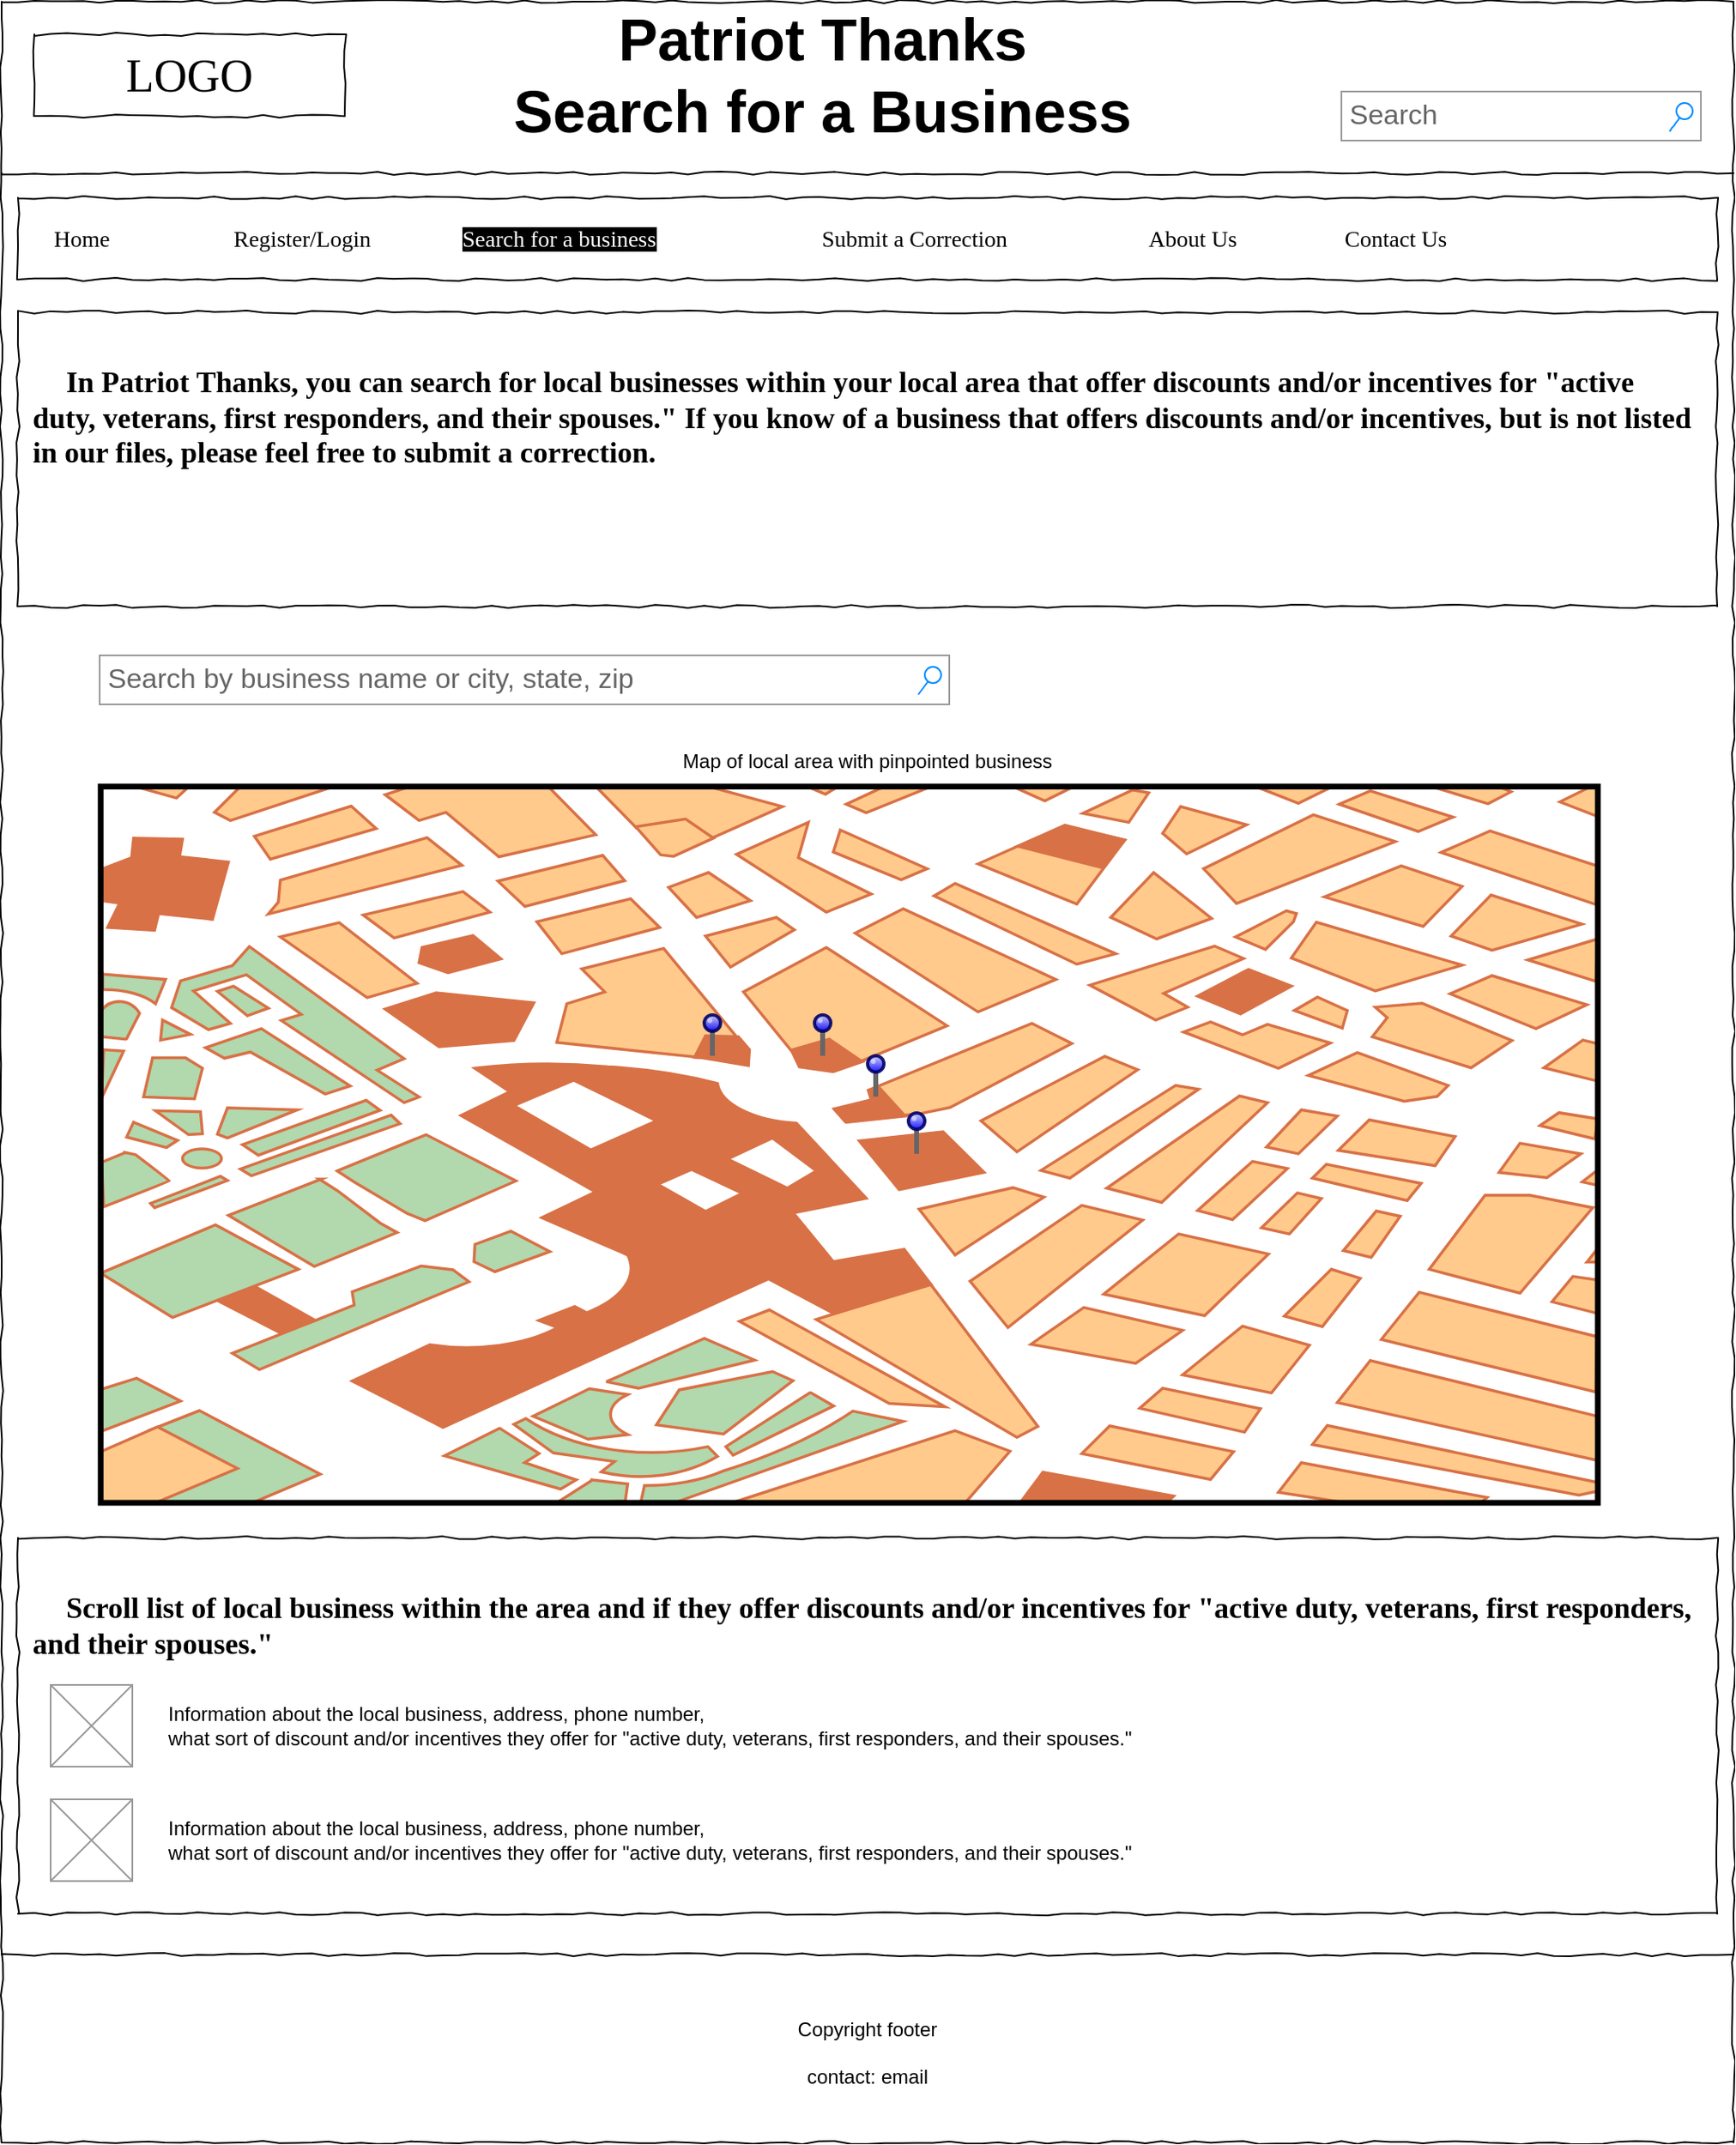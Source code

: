 <mxfile version="24.7.8">
  <diagram name="Page-1" id="03018318-947c-dd8e-b7a3-06fadd420f32">
    <mxGraphModel dx="1120" dy="532" grid="1" gridSize="10" guides="1" tooltips="1" connect="1" arrows="1" fold="1" page="1" pageScale="1" pageWidth="1100" pageHeight="850" background="none" math="0" shadow="0">
      <root>
        <mxCell id="0" />
        <mxCell id="1" parent="0" />
        <mxCell id="677b7b8949515195-1" value="" style="whiteSpace=wrap;html=1;rounded=0;shadow=0;labelBackgroundColor=none;strokeColor=#000000;strokeWidth=1;fillColor=none;fontFamily=Verdana;fontSize=12;fontColor=#000000;align=center;comic=1;" parent="1" vertex="1">
          <mxGeometry x="20" y="40" width="1060" height="1310" as="geometry" />
        </mxCell>
        <mxCell id="677b7b8949515195-2" value="LOGO" style="whiteSpace=wrap;html=1;rounded=0;shadow=0;labelBackgroundColor=none;strokeWidth=1;fontFamily=Verdana;fontSize=28;align=center;comic=1;" parent="1" vertex="1">
          <mxGeometry x="40" y="60" width="190" height="50" as="geometry" />
        </mxCell>
        <mxCell id="677b7b8949515195-3" value="Search" style="strokeWidth=1;shadow=0;dashed=0;align=center;html=1;shape=mxgraph.mockup.forms.searchBox;strokeColor=#999999;mainText=;strokeColor2=#008cff;fontColor=#666666;fontSize=17;align=left;spacingLeft=3;rounded=0;labelBackgroundColor=none;comic=1;" parent="1" vertex="1">
          <mxGeometry x="840" y="95" width="220" height="30" as="geometry" />
        </mxCell>
        <mxCell id="677b7b8949515195-9" value="" style="line;strokeWidth=1;html=1;rounded=0;shadow=0;labelBackgroundColor=none;fillColor=none;fontFamily=Verdana;fontSize=14;fontColor=#000000;align=center;comic=1;" parent="1" vertex="1">
          <mxGeometry x="20" y="140" width="1060" height="10" as="geometry" />
        </mxCell>
        <mxCell id="677b7b8949515195-10" value="" style="whiteSpace=wrap;html=1;rounded=0;shadow=0;labelBackgroundColor=none;strokeWidth=1;fillColor=none;fontFamily=Verdana;fontSize=12;align=center;comic=1;" parent="1" vertex="1">
          <mxGeometry x="30" y="160" width="1040" height="50" as="geometry" />
        </mxCell>
        <mxCell id="677b7b8949515195-11" value="Home" style="text;html=1;points=[];align=left;verticalAlign=top;spacingTop=-4;fontSize=14;fontFamily=Verdana" parent="1" vertex="1">
          <mxGeometry x="50" y="175" width="60" height="20" as="geometry" />
        </mxCell>
        <mxCell id="677b7b8949515195-12" value="Register/Login" style="text;html=1;points=[];align=left;verticalAlign=top;spacingTop=-4;fontSize=14;fontFamily=Verdana" parent="1" vertex="1">
          <mxGeometry x="160" y="175" width="120" height="20" as="geometry" />
        </mxCell>
        <mxCell id="677b7b8949515195-14" value="&lt;span style=&quot;background-color: rgb(0, 0, 0);&quot;&gt;&lt;font color=&quot;#ffffff&quot;&gt;Search for a business&lt;/font&gt;&lt;/span&gt;" style="text;html=1;points=[];align=left;verticalAlign=top;spacingTop=-4;fontSize=14;fontFamily=Verdana" parent="1" vertex="1">
          <mxGeometry x="300" y="175" width="160" height="20" as="geometry" />
        </mxCell>
        <mxCell id="677b7b8949515195-15" value="&lt;div style=&quot;text-align: justify&quot;&gt;&lt;p style=&quot;font-size: large; font-family: &amp;quot;Times New Roman&amp;quot;, Times, serif; text-indent: 2%; font-weight: 700; text-align: start;&quot; class=&quot;paragraph_style&quot;&gt;In Patriot Thanks, you can search for local businesses within your local area that offer discounts and/or incentives for&amp;nbsp;&lt;span style=&quot;background-color: initial;&quot;&gt;&quot;active duty, veterans, first responders, and their spouses.&quot; If you know of a business that offers discounts and/or incentives, but is not listed in our files, please feel free to submit a correction.&amp;nbsp;&lt;/span&gt;&lt;/p&gt;&lt;/div&gt;" style="whiteSpace=wrap;html=1;rounded=0;shadow=0;labelBackgroundColor=none;strokeWidth=1;fillColor=none;fontFamily=Verdana;fontSize=12;align=center;verticalAlign=top;spacing=10;comic=1;" parent="1" vertex="1">
          <mxGeometry x="30" y="230" width="1040" height="180" as="geometry" />
        </mxCell>
        <mxCell id="ubhy5sFj4Xcip8Dqailu-1" value="&lt;b&gt;&lt;font style=&quot;font-size: 36px;&quot;&gt;Patriot Thanks&lt;/font&gt;&lt;/b&gt;&lt;div&gt;&lt;span style=&quot;font-size: 36px;&quot;&gt;&lt;b&gt;Search for a Business&lt;/b&gt;&lt;/span&gt;&lt;/div&gt;" style="text;html=1;align=center;verticalAlign=middle;whiteSpace=wrap;rounded=0;" parent="1" vertex="1">
          <mxGeometry x="330" y="52.5" width="385" height="65" as="geometry" />
        </mxCell>
        <mxCell id="ubhy5sFj4Xcip8Dqailu-2" value="Submit a Correction" style="text;html=1;points=[];align=left;verticalAlign=top;spacingTop=-4;fontSize=14;fontFamily=Verdana" parent="1" vertex="1">
          <mxGeometry x="520" y="175" width="160" height="20" as="geometry" />
        </mxCell>
        <mxCell id="ubhy5sFj4Xcip8Dqailu-3" value="About Us" style="text;html=1;points=[];align=left;verticalAlign=top;spacingTop=-4;fontSize=14;fontFamily=Verdana" parent="1" vertex="1">
          <mxGeometry x="720" y="175" width="60" height="20" as="geometry" />
        </mxCell>
        <mxCell id="ubhy5sFj4Xcip8Dqailu-4" value="Contact Us" style="text;html=1;points=[];align=left;verticalAlign=top;spacingTop=-4;fontSize=14;fontFamily=Verdana" parent="1" vertex="1">
          <mxGeometry x="840" y="175" width="60" height="20" as="geometry" />
        </mxCell>
        <mxCell id="ubhy5sFj4Xcip8Dqailu-5" value="" style="line;strokeWidth=1;html=1;rounded=0;shadow=0;labelBackgroundColor=none;fillColor=none;fontFamily=Verdana;fontSize=14;fontColor=#000000;align=center;comic=1;" parent="1" vertex="1">
          <mxGeometry x="20" y="1230" width="1060" height="10" as="geometry" />
        </mxCell>
        <mxCell id="ubhy5sFj4Xcip8Dqailu-6" value="Copyright footer&lt;div&gt;&lt;br&gt;&lt;/div&gt;&lt;div&gt;contact: email&lt;/div&gt;" style="text;html=1;align=center;verticalAlign=middle;whiteSpace=wrap;rounded=0;" parent="1" vertex="1">
          <mxGeometry x="330" y="1260" width="440" height="70" as="geometry" />
        </mxCell>
        <mxCell id="tiS_ZqlpHE-Ny9kUBYl_-1" value="Search by business name or city, state, zip" style="strokeWidth=1;shadow=0;dashed=0;align=center;html=1;shape=mxgraph.mockup.forms.searchBox;strokeColor=#999999;mainText=;strokeColor2=#008cff;fontColor=#666666;fontSize=17;align=left;spacingLeft=3;whiteSpace=wrap;" vertex="1" parent="1">
          <mxGeometry x="80" y="440" width="520" height="30" as="geometry" />
        </mxCell>
        <mxCell id="tiS_ZqlpHE-Ny9kUBYl_-3" value="Map of local area with pinpointed business" style="text;html=1;align=center;verticalAlign=middle;whiteSpace=wrap;rounded=0;" vertex="1" parent="1">
          <mxGeometry x="360" y="490" width="380" height="30" as="geometry" />
        </mxCell>
        <mxCell id="tiS_ZqlpHE-Ny9kUBYl_-4" value="" style="verticalLabelPosition=bottom;shadow=0;dashed=0;align=center;html=1;verticalAlign=top;strokeWidth=1;shape=mxgraph.mockup.misc.map;" vertex="1" parent="1">
          <mxGeometry x="80" y="520" width="920" height="440" as="geometry" />
        </mxCell>
        <mxCell id="tiS_ZqlpHE-Ny9kUBYl_-5" value="&lt;div style=&quot;text-align: justify&quot;&gt;&lt;p style=&quot;font-size: large; font-family: &amp;quot;Times New Roman&amp;quot;, Times, serif; text-indent: 2%; font-weight: 700; text-align: start;&quot; class=&quot;paragraph_style&quot;&gt;Scroll list of local business within the area and if they offer discounts and/or incentives for&amp;nbsp;&lt;span style=&quot;background-color: initial;&quot;&gt;&quot;active duty, veterans, first responders, and their spouses.&quot;&lt;/span&gt;&lt;/p&gt;&lt;/div&gt;" style="whiteSpace=wrap;html=1;rounded=0;shadow=0;labelBackgroundColor=none;strokeWidth=1;fillColor=none;fontFamily=Verdana;fontSize=12;align=center;verticalAlign=top;spacing=10;comic=1;" vertex="1" parent="1">
          <mxGeometry x="30" y="980" width="1040" height="230" as="geometry" />
        </mxCell>
        <mxCell id="tiS_ZqlpHE-Ny9kUBYl_-6" value="" style="verticalLabelPosition=bottom;shadow=0;dashed=0;align=center;html=1;verticalAlign=top;strokeWidth=1;shape=mxgraph.mockup.graphics.simpleIcon;strokeColor=#999999;" vertex="1" parent="1">
          <mxGeometry x="50" y="1070" width="50" height="50" as="geometry" />
        </mxCell>
        <mxCell id="tiS_ZqlpHE-Ny9kUBYl_-7" value="" style="verticalLabelPosition=bottom;shadow=0;dashed=0;align=center;html=1;verticalAlign=top;strokeWidth=1;shape=mxgraph.mockup.graphics.simpleIcon;strokeColor=#999999;" vertex="1" parent="1">
          <mxGeometry x="50" y="1140" width="50" height="50" as="geometry" />
        </mxCell>
        <UserObject label="&lt;font face=&quot;Helvetica&quot; style=&quot;font-size: 12px;&quot;&gt;Information about the local business, address, phone number,&lt;/font&gt;&lt;font face=&quot;Helvetica&quot; style=&quot;font-size: 12px;&quot;&gt;&amp;nbsp;&lt;/font&gt;&lt;div&gt;&lt;font face=&quot;Helvetica&quot; style=&quot;font-size: 12px;&quot;&gt;what sort of discount and/or incentives they offer for&amp;nbsp;&lt;span style=&quot;text-indent: 2%;&quot;&gt;&quot;active duty, veterans, first responders, and their spouses.&quot;&lt;/span&gt;&lt;/font&gt;&lt;/div&gt;" placeholders="1" name="Variable" id="tiS_ZqlpHE-Ny9kUBYl_-8">
          <mxCell style="text;html=1;strokeColor=none;fillColor=none;align=left;verticalAlign=middle;whiteSpace=wrap;overflow=hidden;" vertex="1" parent="1">
            <mxGeometry x="120" y="1070" width="920" height="50" as="geometry" />
          </mxCell>
        </UserObject>
        <UserObject label="&lt;font face=&quot;Helvetica&quot; style=&quot;font-size: 12px;&quot;&gt;Information about the local business, address, phone number,&lt;/font&gt;&lt;font face=&quot;Helvetica&quot; style=&quot;font-size: 12px;&quot;&gt;&amp;nbsp;&lt;/font&gt;&lt;div&gt;&lt;font face=&quot;Helvetica&quot; style=&quot;font-size: 12px;&quot;&gt;what sort of discount and/or incentives they offer for&amp;nbsp;&lt;span style=&quot;text-indent: 2%;&quot;&gt;&quot;active duty, veterans, first responders, and their spouses.&quot;&lt;/span&gt;&lt;/font&gt;&lt;/div&gt;" placeholders="1" name="Variable" id="tiS_ZqlpHE-Ny9kUBYl_-9">
          <mxCell style="text;html=1;strokeColor=none;fillColor=none;align=left;verticalAlign=middle;whiteSpace=wrap;overflow=hidden;" vertex="1" parent="1">
            <mxGeometry x="120" y="1140" width="920" height="50" as="geometry" />
          </mxCell>
        </UserObject>
        <mxCell id="tiS_ZqlpHE-Ny9kUBYl_-10" value="" style="verticalLabelPosition=top;shadow=0;dashed=0;align=center;html=1;verticalAlign=bottom;strokeWidth=1;shape=mxgraph.mockup.misc.pin;fillColor2=#ccccff;fillColor3=#0000ff;strokeColor=#000066;" vertex="1" parent="1">
          <mxGeometry x="450" y="660" width="10" height="25" as="geometry" />
        </mxCell>
        <mxCell id="tiS_ZqlpHE-Ny9kUBYl_-11" value="" style="verticalLabelPosition=top;shadow=0;dashed=0;align=center;html=1;verticalAlign=bottom;strokeWidth=1;shape=mxgraph.mockup.misc.pin;fillColor2=#ccccff;fillColor3=#0000ff;strokeColor=#000066;" vertex="1" parent="1">
          <mxGeometry x="517.5" y="660" width="10" height="25" as="geometry" />
        </mxCell>
        <mxCell id="tiS_ZqlpHE-Ny9kUBYl_-12" value="" style="verticalLabelPosition=top;shadow=0;dashed=0;align=center;html=1;verticalAlign=bottom;strokeWidth=1;shape=mxgraph.mockup.misc.pin;fillColor2=#ccccff;fillColor3=#0000ff;strokeColor=#000066;" vertex="1" parent="1">
          <mxGeometry x="550" y="685" width="10" height="25" as="geometry" />
        </mxCell>
        <mxCell id="tiS_ZqlpHE-Ny9kUBYl_-13" value="" style="verticalLabelPosition=top;shadow=0;dashed=0;align=center;html=1;verticalAlign=bottom;strokeWidth=1;shape=mxgraph.mockup.misc.pin;fillColor2=#ccccff;fillColor3=#0000ff;strokeColor=#000066;" vertex="1" parent="1">
          <mxGeometry x="575" y="720" width="10" height="25" as="geometry" />
        </mxCell>
      </root>
    </mxGraphModel>
  </diagram>
</mxfile>
